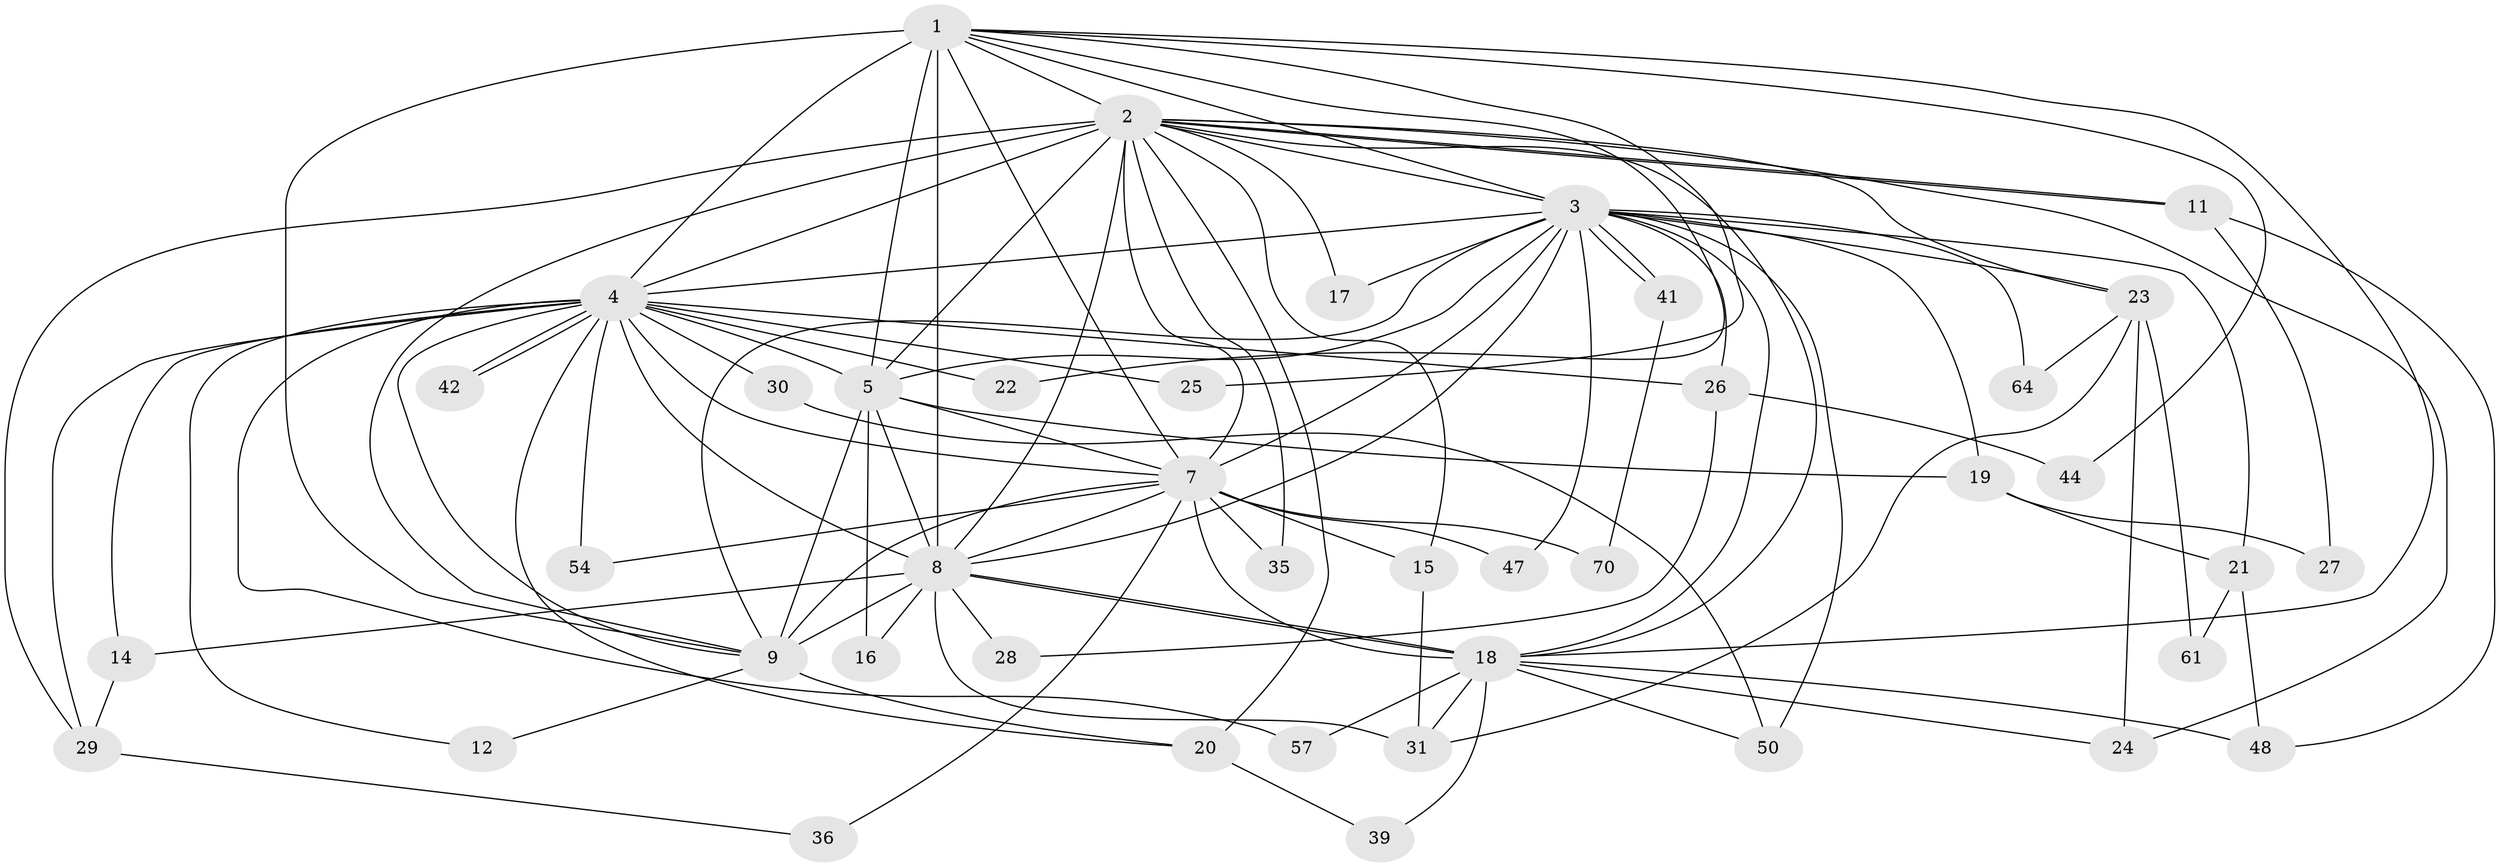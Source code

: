 // original degree distribution, {15: 0.014084507042253521, 21: 0.028169014084507043, 20: 0.014084507042253521, 18: 0.028169014084507043, 13: 0.014084507042253521, 19: 0.014084507042253521, 12: 0.014084507042253521, 14: 0.014084507042253521, 4: 0.11267605633802817, 2: 0.5211267605633803, 3: 0.19718309859154928, 9: 0.014084507042253521, 6: 0.014084507042253521}
// Generated by graph-tools (version 1.1) at 2025/17/03/04/25 18:17:54]
// undirected, 42 vertices, 106 edges
graph export_dot {
graph [start="1"]
  node [color=gray90,style=filled];
  1;
  2 [super="+51"];
  3;
  4 [super="+63+58+56+52+6"];
  5 [super="+13"];
  7;
  8 [super="+43+66+32+55+10"];
  9 [super="+37"];
  11;
  12;
  14;
  15;
  16;
  17;
  18 [super="+45+49+71+38"];
  19;
  20 [super="+34"];
  21;
  22;
  23;
  24;
  25;
  26;
  27;
  28;
  29;
  30;
  31 [super="+33"];
  35;
  36;
  39;
  41;
  42;
  44;
  47;
  48;
  50 [super="+60"];
  54;
  57;
  61;
  64;
  70;
  1 -- 2;
  1 -- 3;
  1 -- 4 [weight=2];
  1 -- 5;
  1 -- 7;
  1 -- 8 [weight=4];
  1 -- 9;
  1 -- 22;
  1 -- 25;
  1 -- 44;
  1 -- 18;
  2 -- 3;
  2 -- 4 [weight=3];
  2 -- 5;
  2 -- 7;
  2 -- 8 [weight=3];
  2 -- 9;
  2 -- 11;
  2 -- 11;
  2 -- 15;
  2 -- 17;
  2 -- 20;
  2 -- 23;
  2 -- 24;
  2 -- 29;
  2 -- 35;
  2 -- 18;
  3 -- 4 [weight=2];
  3 -- 5;
  3 -- 7;
  3 -- 8 [weight=2];
  3 -- 9;
  3 -- 17;
  3 -- 19;
  3 -- 21;
  3 -- 23;
  3 -- 26;
  3 -- 41;
  3 -- 41;
  3 -- 47;
  3 -- 64;
  3 -- 18;
  3 -- 50;
  4 -- 5 [weight=4];
  4 -- 7 [weight=2];
  4 -- 8 [weight=6];
  4 -- 9 [weight=2];
  4 -- 22;
  4 -- 30 [weight=2];
  4 -- 42;
  4 -- 42;
  4 -- 29;
  4 -- 12;
  4 -- 14;
  4 -- 20;
  4 -- 25;
  4 -- 26;
  4 -- 54;
  4 -- 57;
  5 -- 7;
  5 -- 8 [weight=3];
  5 -- 9;
  5 -- 16;
  5 -- 19;
  7 -- 8 [weight=4];
  7 -- 9;
  7 -- 15;
  7 -- 35;
  7 -- 36;
  7 -- 47;
  7 -- 54;
  7 -- 70;
  7 -- 18 [weight=2];
  8 -- 9 [weight=4];
  8 -- 14;
  8 -- 16;
  8 -- 18 [weight=2];
  8 -- 18;
  8 -- 28 [weight=2];
  8 -- 31;
  9 -- 12;
  9 -- 20;
  11 -- 27;
  11 -- 48;
  14 -- 29;
  15 -- 31;
  18 -- 39;
  18 -- 50;
  18 -- 57;
  18 -- 48;
  18 -- 24;
  18 -- 31;
  19 -- 21;
  19 -- 27;
  20 -- 39;
  21 -- 48;
  21 -- 61;
  23 -- 24;
  23 -- 31;
  23 -- 61;
  23 -- 64;
  26 -- 28;
  26 -- 44;
  29 -- 36;
  30 -- 50;
  41 -- 70;
}
